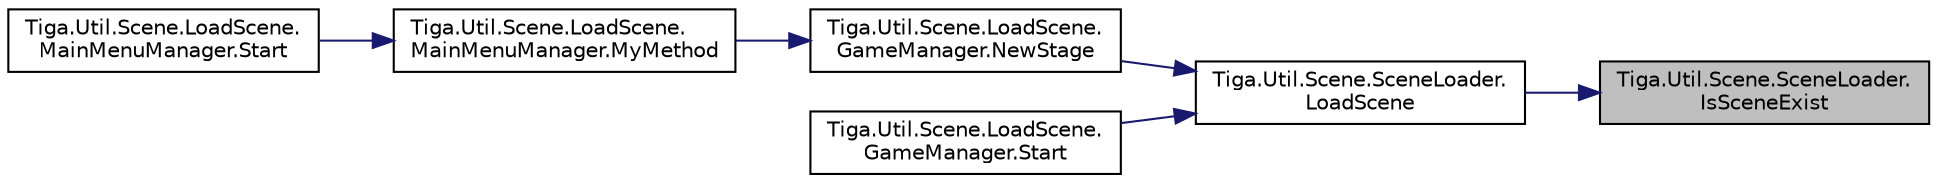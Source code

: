digraph "Tiga.Util.Scene.SceneLoader.IsSceneExist"
{
 // LATEX_PDF_SIZE
  edge [fontname="Helvetica",fontsize="10",labelfontname="Helvetica",labelfontsize="10"];
  node [fontname="Helvetica",fontsize="10",shape=record];
  rankdir="RL";
  Node1 [label="Tiga.Util.Scene.SceneLoader.\lIsSceneExist",height=0.2,width=0.4,color="black", fillcolor="grey75", style="filled", fontcolor="black",tooltip=" "];
  Node1 -> Node2 [dir="back",color="midnightblue",fontsize="10",style="solid",fontname="Helvetica"];
  Node2 [label="Tiga.Util.Scene.SceneLoader.\lLoadScene",height=0.2,width=0.4,color="black", fillcolor="white", style="filled",URL="$class_tiga_1_1_util_1_1_scene_1_1_scene_loader.html#a13aaa96ae81da15381a51e4982491bb4",tooltip=" "];
  Node2 -> Node3 [dir="back",color="midnightblue",fontsize="10",style="solid",fontname="Helvetica"];
  Node3 [label="Tiga.Util.Scene.LoadScene.\lGameManager.NewStage",height=0.2,width=0.4,color="black", fillcolor="white", style="filled",URL="$class_tiga_1_1_util_1_1_scene_1_1_load_scene_1_1_game_manager.html#af4d6b210528b5368b9fafa47d5328c35",tooltip=" "];
  Node3 -> Node4 [dir="back",color="midnightblue",fontsize="10",style="solid",fontname="Helvetica"];
  Node4 [label="Tiga.Util.Scene.LoadScene.\lMainMenuManager.MyMethod",height=0.2,width=0.4,color="black", fillcolor="white", style="filled",URL="$class_tiga_1_1_util_1_1_scene_1_1_load_scene_1_1_main_menu_manager.html#a3c0a6ef91406ea528fb83f63f2393673",tooltip=" "];
  Node4 -> Node5 [dir="back",color="midnightblue",fontsize="10",style="solid",fontname="Helvetica"];
  Node5 [label="Tiga.Util.Scene.LoadScene.\lMainMenuManager.Start",height=0.2,width=0.4,color="black", fillcolor="white", style="filled",URL="$class_tiga_1_1_util_1_1_scene_1_1_load_scene_1_1_main_menu_manager.html#a787bfd5c66fd0fbc3f6567fc73188c2d",tooltip=" "];
  Node2 -> Node6 [dir="back",color="midnightblue",fontsize="10",style="solid",fontname="Helvetica"];
  Node6 [label="Tiga.Util.Scene.LoadScene.\lGameManager.Start",height=0.2,width=0.4,color="black", fillcolor="white", style="filled",URL="$class_tiga_1_1_util_1_1_scene_1_1_load_scene_1_1_game_manager.html#aff453ab3ddb35cc9761615f38f5fbd1d",tooltip=" "];
}
